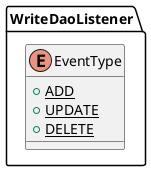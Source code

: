 @startuml

    enum WriteDaoListener.EventType [[WriteDaoListener.EventType.html]] {
        {static} +ADD
        {static} +UPDATE
        {static} +DELETE
    }

@enduml
